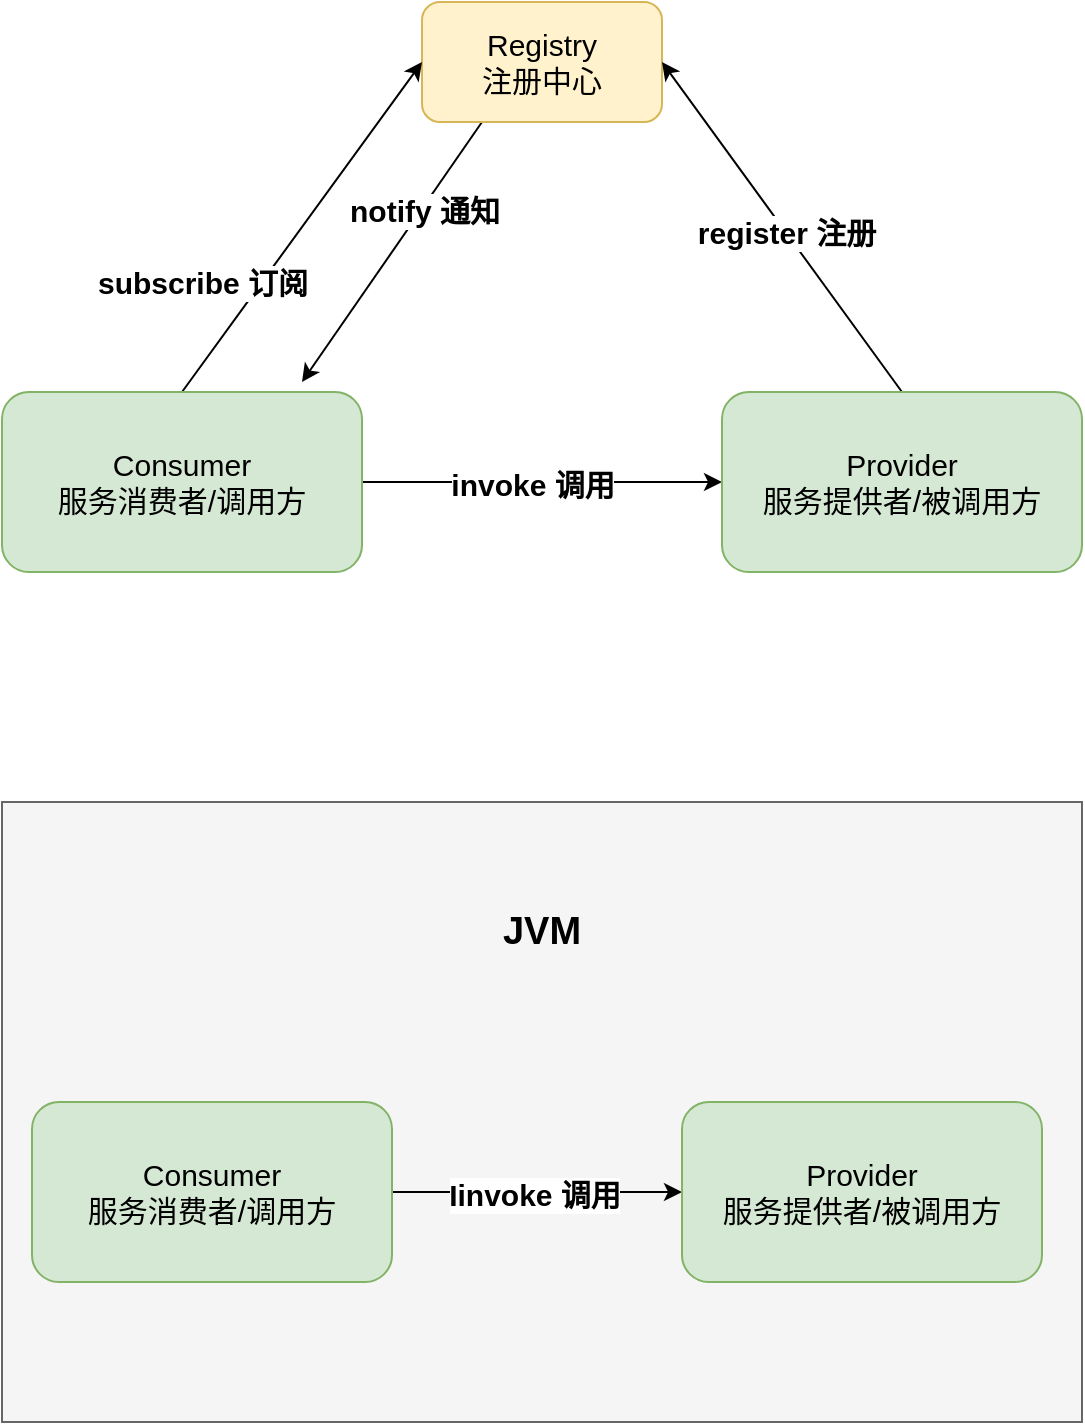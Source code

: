 <mxfile version="21.5.2" type="github">
  <diagram name="第 1 页" id="AJZZP4UHJWn4-r0LU2Lh">
    <mxGraphModel dx="1434" dy="764" grid="1" gridSize="10" guides="1" tooltips="1" connect="1" arrows="1" fold="1" page="1" pageScale="1" pageWidth="827" pageHeight="1169" math="0" shadow="0">
      <root>
        <mxCell id="0" />
        <mxCell id="1" parent="0" />
        <mxCell id="sMwCCyFMIeRpTjIWOpxA-15" value="" style="rounded=0;whiteSpace=wrap;html=1;fillColor=#f5f5f5;fontColor=#333333;strokeColor=#666666;" vertex="1" parent="1">
          <mxGeometry x="130" y="530" width="540" height="310" as="geometry" />
        </mxCell>
        <mxCell id="sMwCCyFMIeRpTjIWOpxA-8" style="rounded=0;orthogonalLoop=1;jettySize=auto;html=1;exitX=0.25;exitY=1;exitDx=0;exitDy=0;" edge="1" parent="1" source="sMwCCyFMIeRpTjIWOpxA-1">
          <mxGeometry relative="1" as="geometry">
            <mxPoint x="280" y="320" as="targetPoint" />
          </mxGeometry>
        </mxCell>
        <mxCell id="sMwCCyFMIeRpTjIWOpxA-11" value="&lt;font style=&quot;font-size: 15px;&quot;&gt;&lt;b&gt;notify 通知&lt;/b&gt;&lt;/font&gt;" style="edgeLabel;html=1;align=center;verticalAlign=middle;resizable=0;points=[];" vertex="1" connectable="0" parent="sMwCCyFMIeRpTjIWOpxA-8">
          <mxGeometry x="-0.331" y="1" relative="1" as="geometry">
            <mxPoint as="offset" />
          </mxGeometry>
        </mxCell>
        <mxCell id="sMwCCyFMIeRpTjIWOpxA-1" value="&lt;font style=&quot;font-size: 15px;&quot;&gt;Registry&lt;br&gt;注册中心&lt;br&gt;&lt;/font&gt;" style="rounded=1;whiteSpace=wrap;html=1;fillColor=#fff2cc;strokeColor=#d6b656;" vertex="1" parent="1">
          <mxGeometry x="340" y="130" width="120" height="60" as="geometry" />
        </mxCell>
        <mxCell id="sMwCCyFMIeRpTjIWOpxA-4" style="edgeStyle=orthogonalEdgeStyle;rounded=0;orthogonalLoop=1;jettySize=auto;html=1;exitX=1;exitY=0.5;exitDx=0;exitDy=0;entryX=0;entryY=0.5;entryDx=0;entryDy=0;" edge="1" parent="1" source="sMwCCyFMIeRpTjIWOpxA-2" target="sMwCCyFMIeRpTjIWOpxA-3">
          <mxGeometry relative="1" as="geometry" />
        </mxCell>
        <mxCell id="sMwCCyFMIeRpTjIWOpxA-5" value="&lt;font style=&quot;font-size: 15px;&quot;&gt;&lt;b&gt;invoke 调用&lt;/b&gt;&lt;/font&gt;" style="edgeLabel;html=1;align=center;verticalAlign=middle;resizable=0;points=[];" vertex="1" connectable="0" parent="sMwCCyFMIeRpTjIWOpxA-4">
          <mxGeometry x="-0.054" y="-1" relative="1" as="geometry">
            <mxPoint as="offset" />
          </mxGeometry>
        </mxCell>
        <mxCell id="sMwCCyFMIeRpTjIWOpxA-9" style="rounded=0;orthogonalLoop=1;jettySize=auto;html=1;exitX=0.5;exitY=0;exitDx=0;exitDy=0;entryX=0;entryY=0.5;entryDx=0;entryDy=0;" edge="1" parent="1" source="sMwCCyFMIeRpTjIWOpxA-2" target="sMwCCyFMIeRpTjIWOpxA-1">
          <mxGeometry relative="1" as="geometry" />
        </mxCell>
        <mxCell id="sMwCCyFMIeRpTjIWOpxA-12" value="&lt;font style=&quot;font-size: 15px;&quot;&gt;&lt;b&gt;subscribe 订阅&lt;/b&gt;&lt;/font&gt;" style="edgeLabel;html=1;align=center;verticalAlign=middle;resizable=0;points=[];" vertex="1" connectable="0" parent="sMwCCyFMIeRpTjIWOpxA-9">
          <mxGeometry x="-0.012" y="-1" relative="1" as="geometry">
            <mxPoint x="-50" y="26" as="offset" />
          </mxGeometry>
        </mxCell>
        <mxCell id="sMwCCyFMIeRpTjIWOpxA-2" value="&lt;font style=&quot;font-size: 15px;&quot;&gt;Consumer&lt;br&gt;服务消费者/调用方&lt;br&gt;&lt;/font&gt;" style="rounded=1;whiteSpace=wrap;html=1;fillColor=#d5e8d4;strokeColor=#82b366;" vertex="1" parent="1">
          <mxGeometry x="130" y="325" width="180" height="90" as="geometry" />
        </mxCell>
        <mxCell id="sMwCCyFMIeRpTjIWOpxA-6" style="rounded=0;orthogonalLoop=1;jettySize=auto;html=1;exitX=0.5;exitY=0;exitDx=0;exitDy=0;entryX=1;entryY=0.5;entryDx=0;entryDy=0;" edge="1" parent="1" source="sMwCCyFMIeRpTjIWOpxA-3" target="sMwCCyFMIeRpTjIWOpxA-1">
          <mxGeometry relative="1" as="geometry" />
        </mxCell>
        <mxCell id="sMwCCyFMIeRpTjIWOpxA-7" value="&lt;font style=&quot;font-size: 15px;&quot;&gt;&lt;b&gt;register 注册&lt;/b&gt;&lt;/font&gt;" style="edgeLabel;html=1;align=center;verticalAlign=middle;resizable=0;points=[];" vertex="1" connectable="0" parent="sMwCCyFMIeRpTjIWOpxA-6">
          <mxGeometry x="-0.025" relative="1" as="geometry">
            <mxPoint as="offset" />
          </mxGeometry>
        </mxCell>
        <mxCell id="sMwCCyFMIeRpTjIWOpxA-3" value="&lt;font style=&quot;font-size: 15px;&quot;&gt;Provider&lt;br&gt;服务提供者/被调用方&lt;br&gt;&lt;/font&gt;" style="rounded=1;whiteSpace=wrap;html=1;fillColor=#d5e8d4;strokeColor=#82b366;" vertex="1" parent="1">
          <mxGeometry x="490" y="325" width="180" height="90" as="geometry" />
        </mxCell>
        <mxCell id="sMwCCyFMIeRpTjIWOpxA-17" style="edgeStyle=orthogonalEdgeStyle;rounded=0;orthogonalLoop=1;jettySize=auto;html=1;exitX=1;exitY=0.5;exitDx=0;exitDy=0;entryX=0;entryY=0.5;entryDx=0;entryDy=0;" edge="1" parent="1" source="sMwCCyFMIeRpTjIWOpxA-13" target="sMwCCyFMIeRpTjIWOpxA-14">
          <mxGeometry relative="1" as="geometry" />
        </mxCell>
        <mxCell id="sMwCCyFMIeRpTjIWOpxA-18" value="&lt;font style=&quot;font-size: 15px;&quot;&gt;&lt;b&gt;Iinvoke 调用&lt;/b&gt;&lt;/font&gt;" style="edgeLabel;html=1;align=center;verticalAlign=middle;resizable=0;points=[];" vertex="1" connectable="0" parent="sMwCCyFMIeRpTjIWOpxA-17">
          <mxGeometry x="-0.025" y="-1" relative="1" as="geometry">
            <mxPoint as="offset" />
          </mxGeometry>
        </mxCell>
        <mxCell id="sMwCCyFMIeRpTjIWOpxA-13" value="&lt;font style=&quot;font-size: 15px;&quot;&gt;Consumer&lt;br&gt;服务消费者/调用方&lt;br&gt;&lt;/font&gt;" style="rounded=1;whiteSpace=wrap;html=1;fillColor=#d5e8d4;strokeColor=#82b366;" vertex="1" parent="1">
          <mxGeometry x="145" y="680" width="180" height="90" as="geometry" />
        </mxCell>
        <mxCell id="sMwCCyFMIeRpTjIWOpxA-14" value="&lt;font style=&quot;font-size: 15px;&quot;&gt;Provider&lt;br&gt;服务提供者/被调用方&lt;br&gt;&lt;/font&gt;" style="rounded=1;whiteSpace=wrap;html=1;fillColor=#d5e8d4;strokeColor=#82b366;" vertex="1" parent="1">
          <mxGeometry x="470" y="680" width="180" height="90" as="geometry" />
        </mxCell>
        <mxCell id="sMwCCyFMIeRpTjIWOpxA-16" value="&lt;font style=&quot;font-size: 19px;&quot;&gt;&lt;b&gt;JVM&lt;/b&gt;&lt;/font&gt;" style="text;html=1;strokeColor=none;fillColor=none;align=center;verticalAlign=middle;whiteSpace=wrap;rounded=0;" vertex="1" parent="1">
          <mxGeometry x="370" y="580" width="60" height="30" as="geometry" />
        </mxCell>
      </root>
    </mxGraphModel>
  </diagram>
</mxfile>
